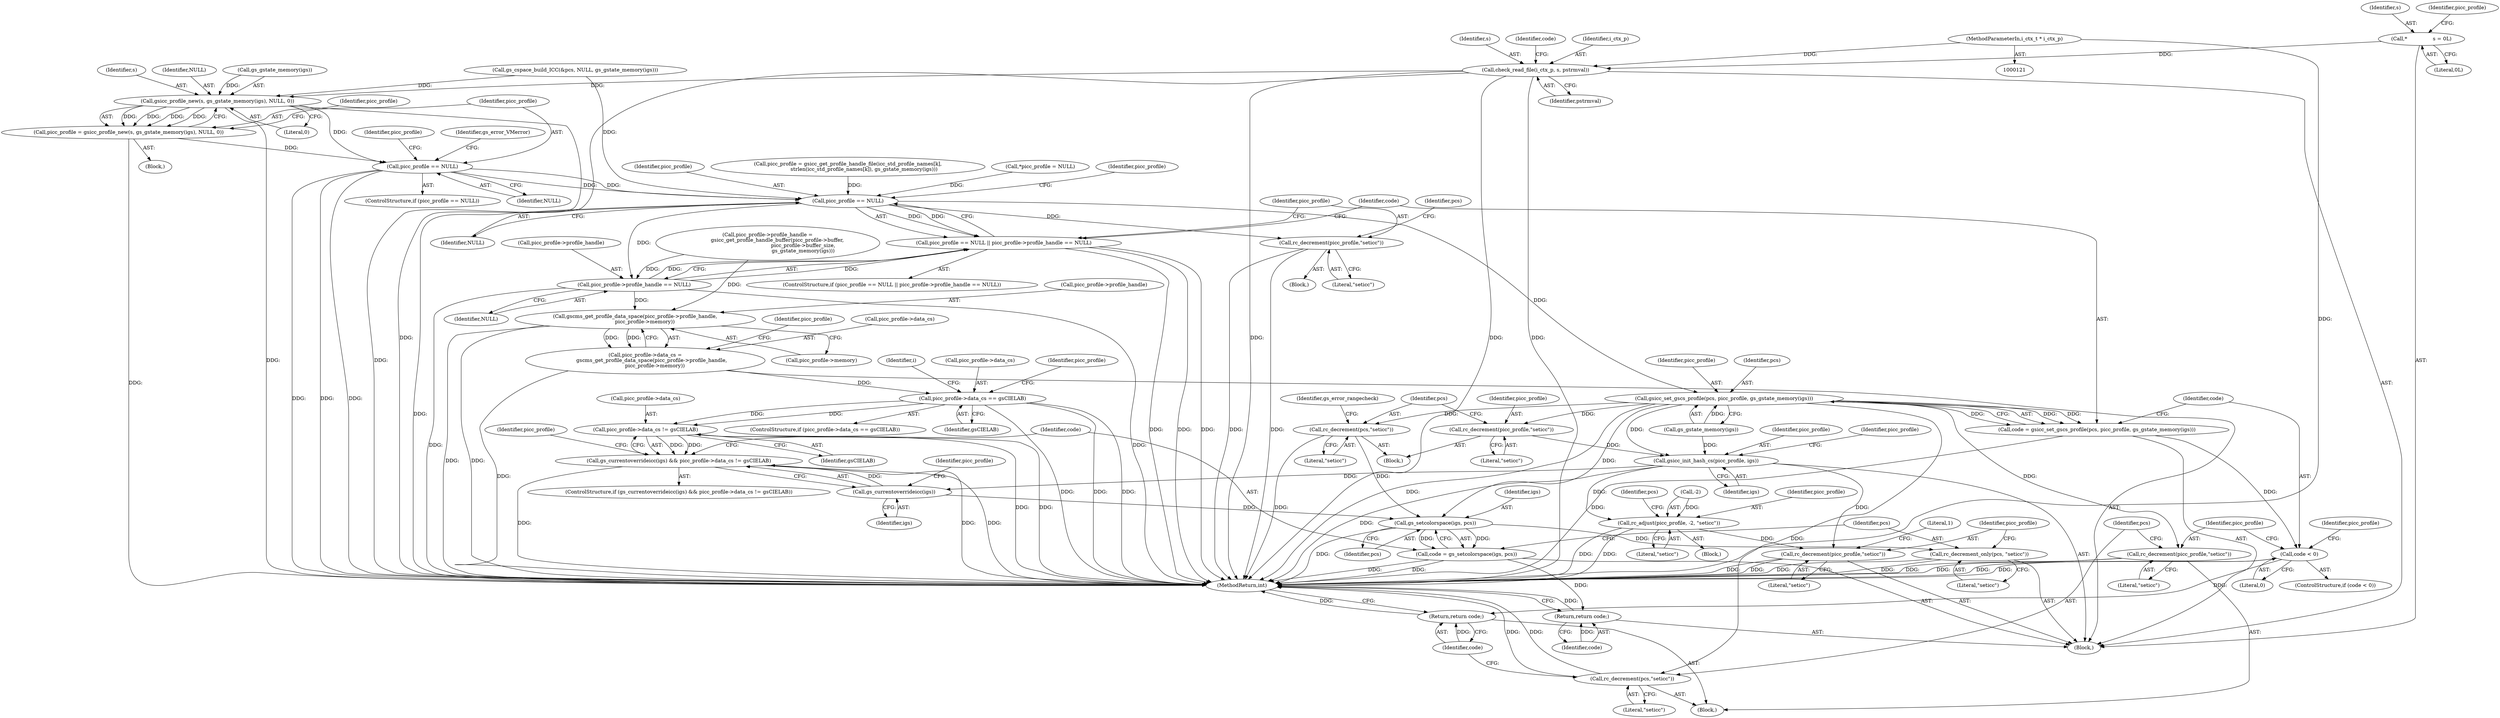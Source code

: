 digraph "0_ghostscript_67d760ab775dae4efe803b5944b0439aa3c0b04a@API" {
"1000157" [label="(Call,check_read_file(i_ctx_p, s, pstrmval))"];
"1000122" [label="(MethodParameterIn,i_ctx_t * i_ctx_p)"];
"1000132" [label="(Call,*                s = 0L)"];
"1000259" [label="(Call,gsicc_profile_new(s, gs_gstate_memory(igs), NULL, 0))"];
"1000257" [label="(Call,picc_profile = gsicc_profile_new(s, gs_gstate_memory(igs), NULL, 0))"];
"1000266" [label="(Call,picc_profile == NULL)"];
"1000288" [label="(Call,picc_profile == NULL)"];
"1000287" [label="(Call,picc_profile == NULL || picc_profile->profile_handle == NULL)"];
"1000291" [label="(Call,picc_profile->profile_handle == NULL)"];
"1000335" [label="(Call,gscms_get_profile_data_space(picc_profile->profile_handle,\n            picc_profile->memory))"];
"1000331" [label="(Call,picc_profile->data_cs =\n        gscms_get_profile_data_space(picc_profile->profile_handle,\n            picc_profile->memory))"];
"1000388" [label="(Call,picc_profile->data_cs == gsCIELAB)"];
"1000515" [label="(Call,picc_profile->data_cs != gsCIELAB)"];
"1000512" [label="(Call,gs_currentoverrideicc(igs) && picc_profile->data_cs != gsCIELAB)"];
"1000297" [label="(Call,rc_decrement(picc_profile,\"seticc\"))"];
"1000308" [label="(Call,gsicc_set_gscs_profile(pcs, picc_profile, gs_gstate_memory(igs)))"];
"1000306" [label="(Call,code = gsicc_set_gscs_profile(pcs, picc_profile, gs_gstate_memory(igs)))"];
"1000314" [label="(Call,code < 0)"];
"1000324" [label="(Return,return code;)"];
"1000318" [label="(Call,rc_decrement(picc_profile,\"seticc\"))"];
"1000321" [label="(Call,rc_decrement(pcs,\"seticc\"))"];
"1000376" [label="(Call,rc_decrement(picc_profile,\"seticc\"))"];
"1000384" [label="(Call,gsicc_init_hash_cs(picc_profile, igs))"];
"1000513" [label="(Call,gs_currentoverrideicc(igs))"];
"1000572" [label="(Call,gs_setcolorspace(igs, pcs))"];
"1000570" [label="(Call,code = gs_setcolorspace(igs, pcs))"];
"1000583" [label="(Return,return code;)"];
"1000575" [label="(Call,rc_decrement_only(pcs, \"seticc\"))"];
"1000561" [label="(Call,rc_adjust(picc_profile, -2, \"seticc\"))"];
"1000578" [label="(Call,rc_decrement(picc_profile,\"seticc\"))"];
"1000379" [label="(Call,rc_decrement(pcs,\"seticc\"))"];
"1000133" [label="(Identifier,s)"];
"1000576" [label="(Identifier,pcs)"];
"1000388" [label="(Call,picc_profile->data_cs == gsCIELAB)"];
"1000385" [label="(Identifier,picc_profile)"];
"1000275" [label="(Identifier,picc_profile)"];
"1000137" [label="(Identifier,picc_profile)"];
"1000523" [label="(Identifier,picc_profile)"];
"1000573" [label="(Identifier,igs)"];
"1000134" [label="(Literal,0L)"];
"1000264" [label="(Literal,0)"];
"1000399" [label="(Identifier,picc_profile)"];
"1000386" [label="(Identifier,igs)"];
"1000257" [label="(Call,picc_profile = gsicc_profile_new(s, gs_gstate_memory(igs), NULL, 0))"];
"1000335" [label="(Call,gscms_get_profile_data_space(picc_profile->profile_handle,\n            picc_profile->memory))"];
"1000375" [label="(Block,)"];
"1000301" [label="(Identifier,pcs)"];
"1000332" [label="(Call,picc_profile->data_cs)"];
"1000260" [label="(Identifier,s)"];
"1000519" [label="(Identifier,gsCIELAB)"];
"1000298" [label="(Identifier,picc_profile)"];
"1000297" [label="(Call,rc_decrement(picc_profile,\"seticc\"))"];
"1000132" [label="(Call,*                s = 0L)"];
"1000268" [label="(Identifier,NULL)"];
"1000325" [label="(Identifier,code)"];
"1000308" [label="(Call,gsicc_set_gscs_profile(pcs, picc_profile, gs_gstate_memory(igs)))"];
"1000322" [label="(Identifier,pcs)"];
"1000316" [label="(Literal,0)"];
"1000339" [label="(Call,picc_profile->memory)"];
"1000570" [label="(Call,code = gs_setcolorspace(igs, pcs))"];
"1000258" [label="(Identifier,picc_profile)"];
"1000520" [label="(Block,)"];
"1000299" [label="(Literal,\"seticc\")"];
"1000336" [label="(Call,picc_profile->profile_handle)"];
"1000265" [label="(ControlStructure,if (picc_profile == NULL))"];
"1000517" [label="(Identifier,picc_profile)"];
"1000324" [label="(Return,return code;)"];
"1000568" [label="(Identifier,pcs)"];
"1000286" [label="(ControlStructure,if (picc_profile == NULL || picc_profile->profile_handle == NULL))"];
"1000513" [label="(Call,gs_currentoverrideicc(igs))"];
"1000565" [label="(Literal,\"seticc\")"];
"1000381" [label="(Literal,\"seticc\")"];
"1000159" [label="(Identifier,s)"];
"1000261" [label="(Call,gs_gstate_memory(igs))"];
"1000162" [label="(Identifier,code)"];
"1000157" [label="(Call,check_read_file(i_ctx_p, s, pstrmval))"];
"1000392" [label="(Identifier,gsCIELAB)"];
"1000259" [label="(Call,gsicc_profile_new(s, gs_gstate_memory(igs), NULL, 0))"];
"1000571" [label="(Identifier,code)"];
"1000577" [label="(Literal,\"seticc\")"];
"1000376" [label="(Call,rc_decrement(picc_profile,\"seticc\"))"];
"1000384" [label="(Call,gsicc_init_hash_cs(picc_profile, igs))"];
"1000579" [label="(Identifier,picc_profile)"];
"1000387" [label="(ControlStructure,if (picc_profile->data_cs == gsCIELAB))"];
"1000306" [label="(Call,code = gsicc_set_gscs_profile(pcs, picc_profile, gs_gstate_memory(igs)))"];
"1000323" [label="(Literal,\"seticc\")"];
"1000287" [label="(Call,picc_profile == NULL || picc_profile->profile_handle == NULL)"];
"1000511" [label="(ControlStructure,if (gs_currentoverrideicc(igs) && picc_profile->data_cs != gsCIELAB))"];
"1000561" [label="(Call,rc_adjust(picc_profile, -2, \"seticc\"))"];
"1000582" [label="(Literal,1)"];
"1000379" [label="(Call,rc_decrement(pcs,\"seticc\"))"];
"1000263" [label="(Identifier,NULL)"];
"1000267" [label="(Identifier,picc_profile)"];
"1000585" [label="(MethodReturn,int)"];
"1000291" [label="(Call,picc_profile->profile_handle == NULL)"];
"1000309" [label="(Identifier,pcs)"];
"1000383" [label="(Identifier,gs_error_rangecheck)"];
"1000314" [label="(Call,code < 0)"];
"1000583" [label="(Return,return code;)"];
"1000380" [label="(Identifier,pcs)"];
"1000292" [label="(Call,picc_profile->profile_handle)"];
"1000377" [label="(Identifier,picc_profile)"];
"1000266" [label="(Call,picc_profile == NULL)"];
"1000344" [label="(Identifier,picc_profile)"];
"1000315" [label="(Identifier,code)"];
"1000126" [label="(Block,)"];
"1000318" [label="(Call,rc_decrement(picc_profile,\"seticc\"))"];
"1000290" [label="(Identifier,NULL)"];
"1000516" [label="(Call,picc_profile->data_cs)"];
"1000158" [label="(Identifier,i_ctx_p)"];
"1000271" [label="(Identifier,gs_error_VMerror)"];
"1000163" [label="(Call,gs_cspace_build_ICC(&pcs, NULL, gs_gstate_memory(igs)))"];
"1000293" [label="(Identifier,picc_profile)"];
"1000122" [label="(MethodParameterIn,i_ctx_t * i_ctx_p)"];
"1000574" [label="(Identifier,pcs)"];
"1000572" [label="(Call,gs_setcolorspace(igs, pcs))"];
"1000562" [label="(Identifier,picc_profile)"];
"1000563" [label="(Call,-2)"];
"1000471" [label="(Identifier,i)"];
"1000512" [label="(Call,gs_currentoverrideicc(igs) && picc_profile->data_cs != gsCIELAB)"];
"1000320" [label="(Literal,\"seticc\")"];
"1000288" [label="(Call,picc_profile == NULL)"];
"1000580" [label="(Literal,\"seticc\")"];
"1000289" [label="(Identifier,picc_profile)"];
"1000378" [label="(Literal,\"seticc\")"];
"1000575" [label="(Call,rc_decrement_only(pcs, \"seticc\"))"];
"1000321" [label="(Call,rc_decrement(pcs,\"seticc\"))"];
"1000584" [label="(Identifier,code)"];
"1000313" [label="(ControlStructure,if (code < 0))"];
"1000389" [label="(Call,picc_profile->data_cs)"];
"1000295" [label="(Identifier,NULL)"];
"1000390" [label="(Identifier,picc_profile)"];
"1000296" [label="(Block,)"];
"1000578" [label="(Call,rc_decrement(picc_profile,\"seticc\"))"];
"1000514" [label="(Identifier,igs)"];
"1000256" [label="(Block,)"];
"1000311" [label="(Call,gs_gstate_memory(igs))"];
"1000328" [label="(Identifier,picc_profile)"];
"1000515" [label="(Call,picc_profile->data_cs != gsCIELAB)"];
"1000273" [label="(Call,picc_profile->profile_handle =\n            gsicc_get_profile_handle_buffer(picc_profile->buffer,\n                                            picc_profile->buffer_size,\n                                            gs_gstate_memory(igs)))"];
"1000237" [label="(Call,picc_profile = gsicc_get_profile_handle_file(icc_std_profile_names[k],\n                    strlen(icc_std_profile_names[k]), gs_gstate_memory(igs)))"];
"1000331" [label="(Call,picc_profile->data_cs =\n        gscms_get_profile_data_space(picc_profile->profile_handle,\n            picc_profile->memory))"];
"1000319" [label="(Identifier,picc_profile)"];
"1000317" [label="(Block,)"];
"1000160" [label="(Identifier,pstrmval)"];
"1000307" [label="(Identifier,code)"];
"1000310" [label="(Identifier,picc_profile)"];
"1000136" [label="(Call,*picc_profile = NULL)"];
"1000157" -> "1000126"  [label="AST: "];
"1000157" -> "1000160"  [label="CFG: "];
"1000158" -> "1000157"  [label="AST: "];
"1000159" -> "1000157"  [label="AST: "];
"1000160" -> "1000157"  [label="AST: "];
"1000162" -> "1000157"  [label="CFG: "];
"1000157" -> "1000585"  [label="DDG: "];
"1000157" -> "1000585"  [label="DDG: "];
"1000157" -> "1000585"  [label="DDG: "];
"1000157" -> "1000585"  [label="DDG: "];
"1000122" -> "1000157"  [label="DDG: "];
"1000132" -> "1000157"  [label="DDG: "];
"1000157" -> "1000259"  [label="DDG: "];
"1000122" -> "1000121"  [label="AST: "];
"1000122" -> "1000585"  [label="DDG: "];
"1000132" -> "1000126"  [label="AST: "];
"1000132" -> "1000134"  [label="CFG: "];
"1000133" -> "1000132"  [label="AST: "];
"1000134" -> "1000132"  [label="AST: "];
"1000137" -> "1000132"  [label="CFG: "];
"1000259" -> "1000257"  [label="AST: "];
"1000259" -> "1000264"  [label="CFG: "];
"1000260" -> "1000259"  [label="AST: "];
"1000261" -> "1000259"  [label="AST: "];
"1000263" -> "1000259"  [label="AST: "];
"1000264" -> "1000259"  [label="AST: "];
"1000257" -> "1000259"  [label="CFG: "];
"1000259" -> "1000585"  [label="DDG: "];
"1000259" -> "1000585"  [label="DDG: "];
"1000259" -> "1000257"  [label="DDG: "];
"1000259" -> "1000257"  [label="DDG: "];
"1000259" -> "1000257"  [label="DDG: "];
"1000259" -> "1000257"  [label="DDG: "];
"1000261" -> "1000259"  [label="DDG: "];
"1000163" -> "1000259"  [label="DDG: "];
"1000259" -> "1000266"  [label="DDG: "];
"1000257" -> "1000256"  [label="AST: "];
"1000258" -> "1000257"  [label="AST: "];
"1000267" -> "1000257"  [label="CFG: "];
"1000257" -> "1000585"  [label="DDG: "];
"1000257" -> "1000266"  [label="DDG: "];
"1000266" -> "1000265"  [label="AST: "];
"1000266" -> "1000268"  [label="CFG: "];
"1000267" -> "1000266"  [label="AST: "];
"1000268" -> "1000266"  [label="AST: "];
"1000271" -> "1000266"  [label="CFG: "];
"1000275" -> "1000266"  [label="CFG: "];
"1000266" -> "1000585"  [label="DDG: "];
"1000266" -> "1000585"  [label="DDG: "];
"1000266" -> "1000585"  [label="DDG: "];
"1000266" -> "1000288"  [label="DDG: "];
"1000266" -> "1000288"  [label="DDG: "];
"1000288" -> "1000287"  [label="AST: "];
"1000288" -> "1000290"  [label="CFG: "];
"1000289" -> "1000288"  [label="AST: "];
"1000290" -> "1000288"  [label="AST: "];
"1000293" -> "1000288"  [label="CFG: "];
"1000287" -> "1000288"  [label="CFG: "];
"1000288" -> "1000585"  [label="DDG: "];
"1000288" -> "1000287"  [label="DDG: "];
"1000288" -> "1000287"  [label="DDG: "];
"1000237" -> "1000288"  [label="DDG: "];
"1000136" -> "1000288"  [label="DDG: "];
"1000163" -> "1000288"  [label="DDG: "];
"1000288" -> "1000291"  [label="DDG: "];
"1000288" -> "1000297"  [label="DDG: "];
"1000288" -> "1000308"  [label="DDG: "];
"1000287" -> "1000286"  [label="AST: "];
"1000287" -> "1000291"  [label="CFG: "];
"1000291" -> "1000287"  [label="AST: "];
"1000298" -> "1000287"  [label="CFG: "];
"1000307" -> "1000287"  [label="CFG: "];
"1000287" -> "1000585"  [label="DDG: "];
"1000287" -> "1000585"  [label="DDG: "];
"1000287" -> "1000585"  [label="DDG: "];
"1000291" -> "1000287"  [label="DDG: "];
"1000291" -> "1000287"  [label="DDG: "];
"1000291" -> "1000295"  [label="CFG: "];
"1000292" -> "1000291"  [label="AST: "];
"1000295" -> "1000291"  [label="AST: "];
"1000291" -> "1000585"  [label="DDG: "];
"1000291" -> "1000585"  [label="DDG: "];
"1000273" -> "1000291"  [label="DDG: "];
"1000291" -> "1000335"  [label="DDG: "];
"1000335" -> "1000331"  [label="AST: "];
"1000335" -> "1000339"  [label="CFG: "];
"1000336" -> "1000335"  [label="AST: "];
"1000339" -> "1000335"  [label="AST: "];
"1000331" -> "1000335"  [label="CFG: "];
"1000335" -> "1000585"  [label="DDG: "];
"1000335" -> "1000585"  [label="DDG: "];
"1000335" -> "1000331"  [label="DDG: "];
"1000335" -> "1000331"  [label="DDG: "];
"1000273" -> "1000335"  [label="DDG: "];
"1000331" -> "1000126"  [label="AST: "];
"1000332" -> "1000331"  [label="AST: "];
"1000344" -> "1000331"  [label="CFG: "];
"1000331" -> "1000585"  [label="DDG: "];
"1000331" -> "1000388"  [label="DDG: "];
"1000388" -> "1000387"  [label="AST: "];
"1000388" -> "1000392"  [label="CFG: "];
"1000389" -> "1000388"  [label="AST: "];
"1000392" -> "1000388"  [label="AST: "];
"1000399" -> "1000388"  [label="CFG: "];
"1000471" -> "1000388"  [label="CFG: "];
"1000388" -> "1000585"  [label="DDG: "];
"1000388" -> "1000585"  [label="DDG: "];
"1000388" -> "1000585"  [label="DDG: "];
"1000388" -> "1000515"  [label="DDG: "];
"1000388" -> "1000515"  [label="DDG: "];
"1000515" -> "1000512"  [label="AST: "];
"1000515" -> "1000519"  [label="CFG: "];
"1000516" -> "1000515"  [label="AST: "];
"1000519" -> "1000515"  [label="AST: "];
"1000512" -> "1000515"  [label="CFG: "];
"1000515" -> "1000585"  [label="DDG: "];
"1000515" -> "1000585"  [label="DDG: "];
"1000515" -> "1000512"  [label="DDG: "];
"1000515" -> "1000512"  [label="DDG: "];
"1000512" -> "1000511"  [label="AST: "];
"1000512" -> "1000513"  [label="CFG: "];
"1000513" -> "1000512"  [label="AST: "];
"1000523" -> "1000512"  [label="CFG: "];
"1000571" -> "1000512"  [label="CFG: "];
"1000512" -> "1000585"  [label="DDG: "];
"1000512" -> "1000585"  [label="DDG: "];
"1000512" -> "1000585"  [label="DDG: "];
"1000513" -> "1000512"  [label="DDG: "];
"1000297" -> "1000296"  [label="AST: "];
"1000297" -> "1000299"  [label="CFG: "];
"1000298" -> "1000297"  [label="AST: "];
"1000299" -> "1000297"  [label="AST: "];
"1000301" -> "1000297"  [label="CFG: "];
"1000297" -> "1000585"  [label="DDG: "];
"1000297" -> "1000585"  [label="DDG: "];
"1000308" -> "1000306"  [label="AST: "];
"1000308" -> "1000311"  [label="CFG: "];
"1000309" -> "1000308"  [label="AST: "];
"1000310" -> "1000308"  [label="AST: "];
"1000311" -> "1000308"  [label="AST: "];
"1000306" -> "1000308"  [label="CFG: "];
"1000308" -> "1000585"  [label="DDG: "];
"1000308" -> "1000306"  [label="DDG: "];
"1000308" -> "1000306"  [label="DDG: "];
"1000308" -> "1000306"  [label="DDG: "];
"1000311" -> "1000308"  [label="DDG: "];
"1000308" -> "1000318"  [label="DDG: "];
"1000308" -> "1000321"  [label="DDG: "];
"1000308" -> "1000376"  [label="DDG: "];
"1000308" -> "1000379"  [label="DDG: "];
"1000308" -> "1000384"  [label="DDG: "];
"1000308" -> "1000572"  [label="DDG: "];
"1000306" -> "1000126"  [label="AST: "];
"1000307" -> "1000306"  [label="AST: "];
"1000315" -> "1000306"  [label="CFG: "];
"1000306" -> "1000585"  [label="DDG: "];
"1000306" -> "1000314"  [label="DDG: "];
"1000314" -> "1000313"  [label="AST: "];
"1000314" -> "1000316"  [label="CFG: "];
"1000315" -> "1000314"  [label="AST: "];
"1000316" -> "1000314"  [label="AST: "];
"1000319" -> "1000314"  [label="CFG: "];
"1000328" -> "1000314"  [label="CFG: "];
"1000314" -> "1000585"  [label="DDG: "];
"1000314" -> "1000585"  [label="DDG: "];
"1000314" -> "1000324"  [label="DDG: "];
"1000324" -> "1000317"  [label="AST: "];
"1000324" -> "1000325"  [label="CFG: "];
"1000325" -> "1000324"  [label="AST: "];
"1000585" -> "1000324"  [label="CFG: "];
"1000324" -> "1000585"  [label="DDG: "];
"1000325" -> "1000324"  [label="DDG: "];
"1000318" -> "1000317"  [label="AST: "];
"1000318" -> "1000320"  [label="CFG: "];
"1000319" -> "1000318"  [label="AST: "];
"1000320" -> "1000318"  [label="AST: "];
"1000322" -> "1000318"  [label="CFG: "];
"1000318" -> "1000585"  [label="DDG: "];
"1000318" -> "1000585"  [label="DDG: "];
"1000321" -> "1000317"  [label="AST: "];
"1000321" -> "1000323"  [label="CFG: "];
"1000322" -> "1000321"  [label="AST: "];
"1000323" -> "1000321"  [label="AST: "];
"1000325" -> "1000321"  [label="CFG: "];
"1000321" -> "1000585"  [label="DDG: "];
"1000321" -> "1000585"  [label="DDG: "];
"1000376" -> "1000375"  [label="AST: "];
"1000376" -> "1000378"  [label="CFG: "];
"1000377" -> "1000376"  [label="AST: "];
"1000378" -> "1000376"  [label="AST: "];
"1000380" -> "1000376"  [label="CFG: "];
"1000376" -> "1000384"  [label="DDG: "];
"1000384" -> "1000126"  [label="AST: "];
"1000384" -> "1000386"  [label="CFG: "];
"1000385" -> "1000384"  [label="AST: "];
"1000386" -> "1000384"  [label="AST: "];
"1000390" -> "1000384"  [label="CFG: "];
"1000384" -> "1000585"  [label="DDG: "];
"1000311" -> "1000384"  [label="DDG: "];
"1000384" -> "1000513"  [label="DDG: "];
"1000384" -> "1000561"  [label="DDG: "];
"1000384" -> "1000578"  [label="DDG: "];
"1000513" -> "1000514"  [label="CFG: "];
"1000514" -> "1000513"  [label="AST: "];
"1000517" -> "1000513"  [label="CFG: "];
"1000513" -> "1000572"  [label="DDG: "];
"1000572" -> "1000570"  [label="AST: "];
"1000572" -> "1000574"  [label="CFG: "];
"1000573" -> "1000572"  [label="AST: "];
"1000574" -> "1000572"  [label="AST: "];
"1000570" -> "1000572"  [label="CFG: "];
"1000572" -> "1000585"  [label="DDG: "];
"1000572" -> "1000570"  [label="DDG: "];
"1000572" -> "1000570"  [label="DDG: "];
"1000379" -> "1000572"  [label="DDG: "];
"1000572" -> "1000575"  [label="DDG: "];
"1000570" -> "1000126"  [label="AST: "];
"1000571" -> "1000570"  [label="AST: "];
"1000576" -> "1000570"  [label="CFG: "];
"1000570" -> "1000585"  [label="DDG: "];
"1000570" -> "1000585"  [label="DDG: "];
"1000570" -> "1000583"  [label="DDG: "];
"1000583" -> "1000126"  [label="AST: "];
"1000583" -> "1000584"  [label="CFG: "];
"1000584" -> "1000583"  [label="AST: "];
"1000585" -> "1000583"  [label="CFG: "];
"1000583" -> "1000585"  [label="DDG: "];
"1000584" -> "1000583"  [label="DDG: "];
"1000575" -> "1000126"  [label="AST: "];
"1000575" -> "1000577"  [label="CFG: "];
"1000576" -> "1000575"  [label="AST: "];
"1000577" -> "1000575"  [label="AST: "];
"1000579" -> "1000575"  [label="CFG: "];
"1000575" -> "1000585"  [label="DDG: "];
"1000575" -> "1000585"  [label="DDG: "];
"1000561" -> "1000520"  [label="AST: "];
"1000561" -> "1000565"  [label="CFG: "];
"1000562" -> "1000561"  [label="AST: "];
"1000563" -> "1000561"  [label="AST: "];
"1000565" -> "1000561"  [label="AST: "];
"1000568" -> "1000561"  [label="CFG: "];
"1000561" -> "1000585"  [label="DDG: "];
"1000561" -> "1000585"  [label="DDG: "];
"1000563" -> "1000561"  [label="DDG: "];
"1000561" -> "1000578"  [label="DDG: "];
"1000578" -> "1000126"  [label="AST: "];
"1000578" -> "1000580"  [label="CFG: "];
"1000579" -> "1000578"  [label="AST: "];
"1000580" -> "1000578"  [label="AST: "];
"1000582" -> "1000578"  [label="CFG: "];
"1000578" -> "1000585"  [label="DDG: "];
"1000578" -> "1000585"  [label="DDG: "];
"1000379" -> "1000375"  [label="AST: "];
"1000379" -> "1000381"  [label="CFG: "];
"1000380" -> "1000379"  [label="AST: "];
"1000381" -> "1000379"  [label="AST: "];
"1000383" -> "1000379"  [label="CFG: "];
"1000379" -> "1000585"  [label="DDG: "];
}
